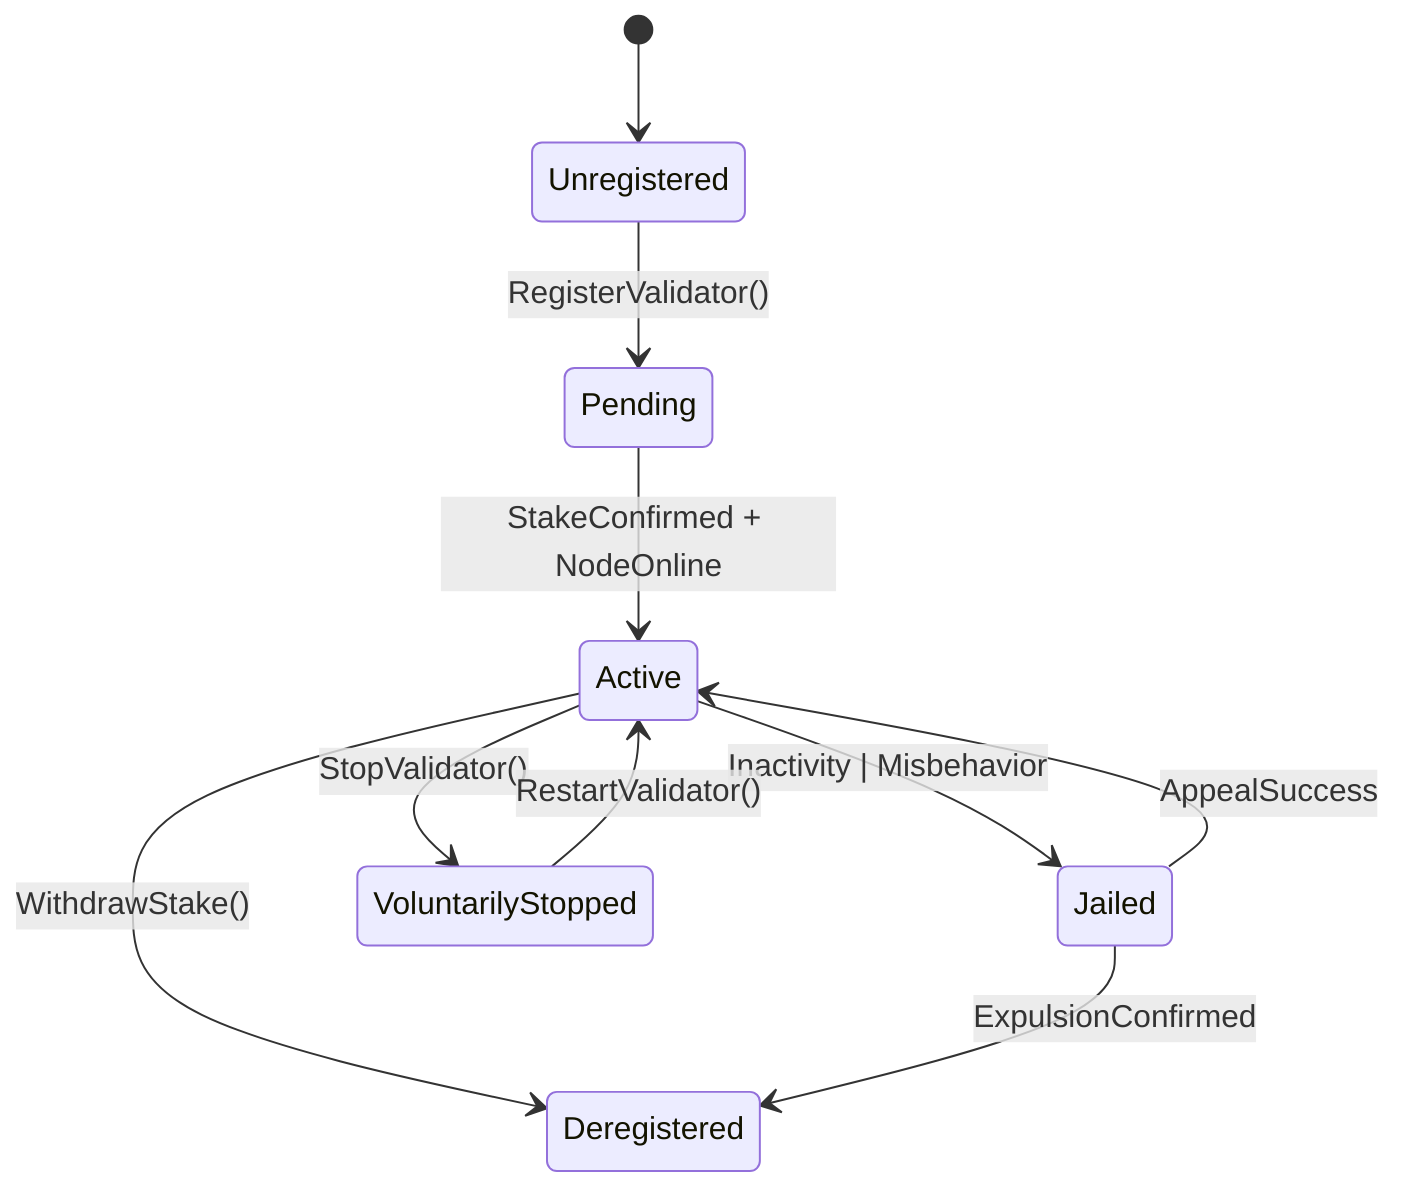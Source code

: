 stateDiagram-v2
    [*] --> Unregistered
    Unregistered --> Pending: RegisterValidator()
    Pending --> Active: StakeConfirmed + NodeOnline
    Active --> Jailed: Inactivity | Misbehavior
    Active --> VoluntarilyStopped: StopValidator()
    Jailed --> Active: AppealSuccess
    VoluntarilyStopped --> Active: RestartValidator()
    Active --> Deregistered: WithdrawStake()
    Jailed --> Deregistered: ExpulsionConfirmed